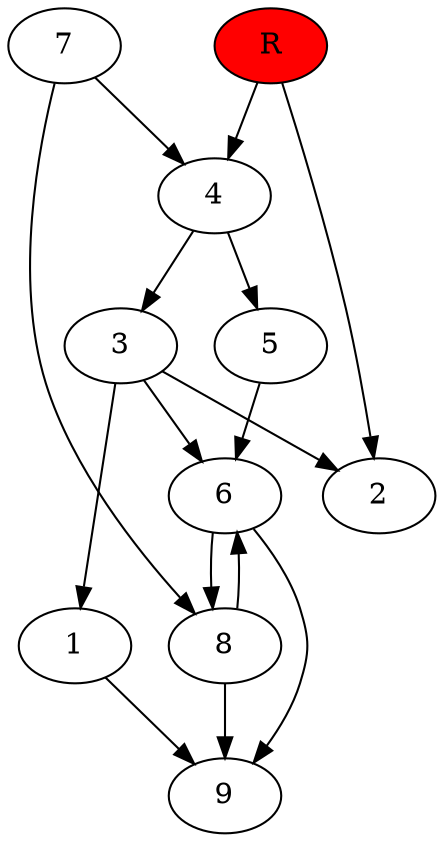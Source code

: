 digraph prb291 {
	1
	2
	3
	4
	5
	6
	7
	8
	R [fillcolor="#ff0000" style=filled]
	1 -> 9
	3 -> 1
	3 -> 2
	3 -> 6
	4 -> 3
	4 -> 5
	5 -> 6
	6 -> 8
	6 -> 9
	7 -> 4
	7 -> 8
	8 -> 6
	8 -> 9
	R -> 2
	R -> 4
}
